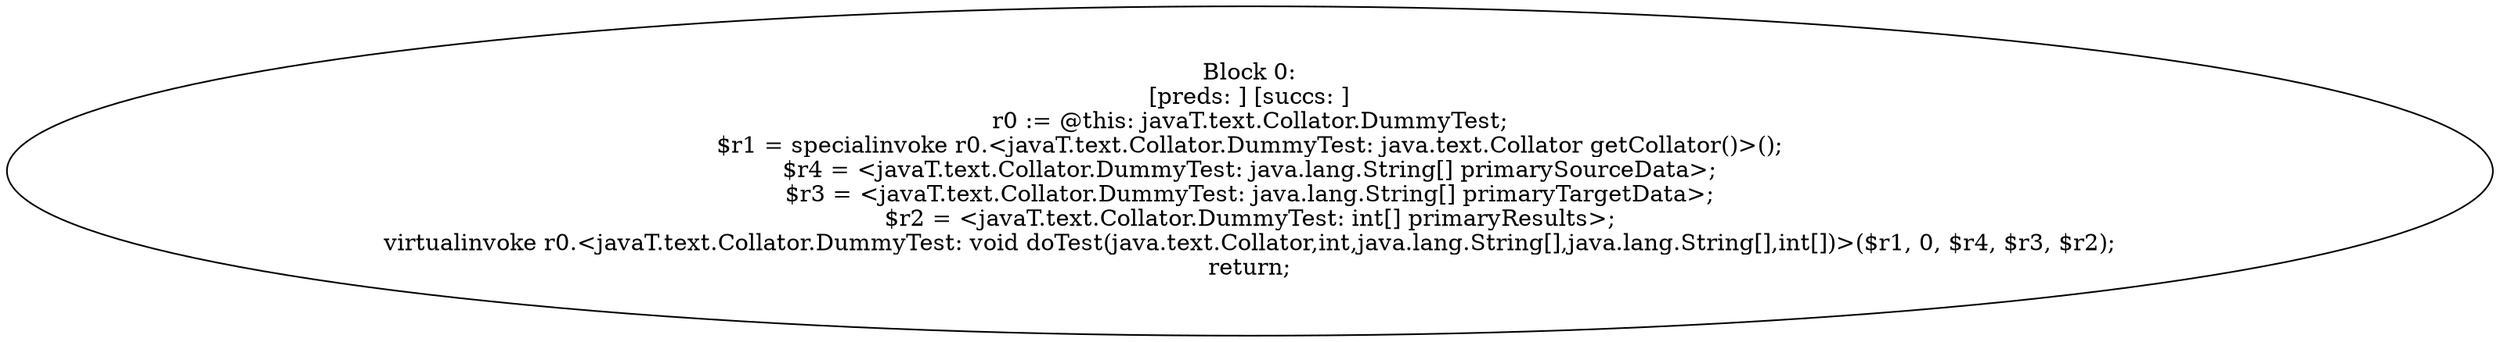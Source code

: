 digraph "unitGraph" {
    "Block 0:
[preds: ] [succs: ]
r0 := @this: javaT.text.Collator.DummyTest;
$r1 = specialinvoke r0.<javaT.text.Collator.DummyTest: java.text.Collator getCollator()>();
$r4 = <javaT.text.Collator.DummyTest: java.lang.String[] primarySourceData>;
$r3 = <javaT.text.Collator.DummyTest: java.lang.String[] primaryTargetData>;
$r2 = <javaT.text.Collator.DummyTest: int[] primaryResults>;
virtualinvoke r0.<javaT.text.Collator.DummyTest: void doTest(java.text.Collator,int,java.lang.String[],java.lang.String[],int[])>($r1, 0, $r4, $r3, $r2);
return;
"
}
